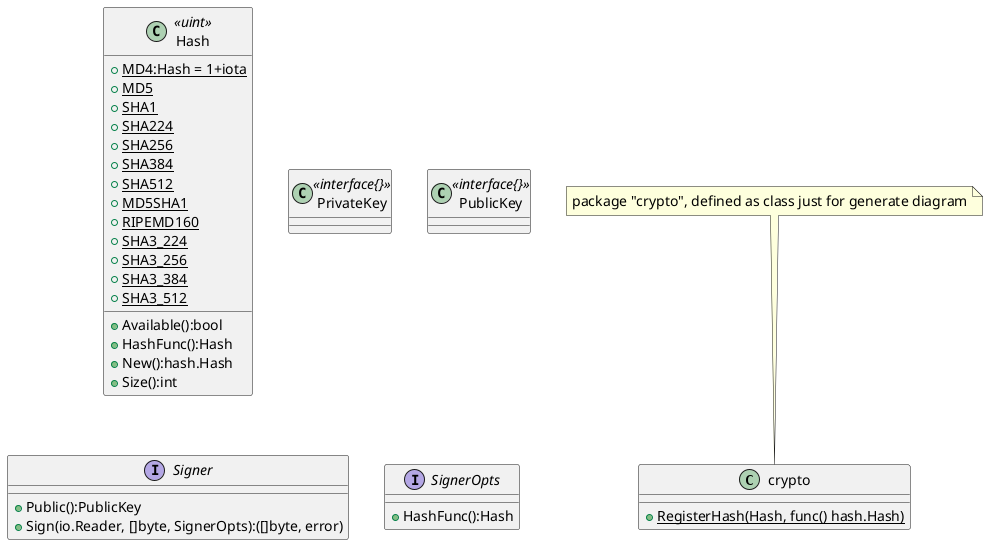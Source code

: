 @startuml
skinparam {
	defaultFontName Tohama
	defaultFontSize 14
}

class crypto {
	+{static} RegisterHash(Hash, func() hash.Hash)
}

class Hash <<uint>> {
	+{static} MD4:Hash = 1+iota
	+{static} MD5
	+{static} SHA1
	+{static} SHA224
	+{static} SHA256
	+{static} SHA384
	+{static} SHA512
	+{static} MD5SHA1
	+{static} RIPEMD160
	+{static} SHA3_224
	+{static} SHA3_256
	+{static} SHA3_384
	+{static} SHA3_512

	+Available():bool
	+HashFunc():Hash
	+New():hash.Hash
	+Size():int
}

class PrivateKey <<interface{}>> {
	
}

class PublicKey <<interface{}>> {
	
}

interface Signer {
	+Public():PublicKey
	+Sign(io.Reader, []byte, SignerOpts):([]byte, error)
}

interface SignerOpts {
	+HashFunc():Hash
}

note top of crypto: package "crypto", defined as class just for generate diagram

@enduml
